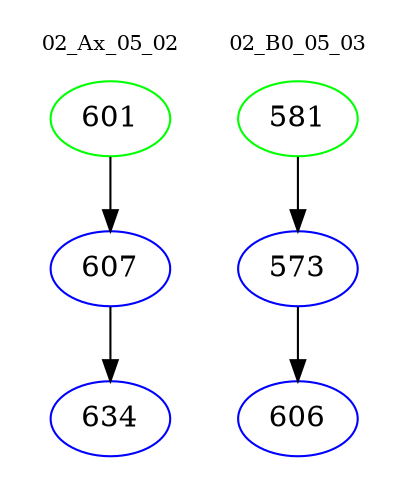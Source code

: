 digraph{
subgraph cluster_0 {
color = white
label = "02_Ax_05_02";
fontsize=10;
T0_601 [label="601", color="green"]
T0_601 -> T0_607 [color="black"]
T0_607 [label="607", color="blue"]
T0_607 -> T0_634 [color="black"]
T0_634 [label="634", color="blue"]
}
subgraph cluster_1 {
color = white
label = "02_B0_05_03";
fontsize=10;
T1_581 [label="581", color="green"]
T1_581 -> T1_573 [color="black"]
T1_573 [label="573", color="blue"]
T1_573 -> T1_606 [color="black"]
T1_606 [label="606", color="blue"]
}
}
